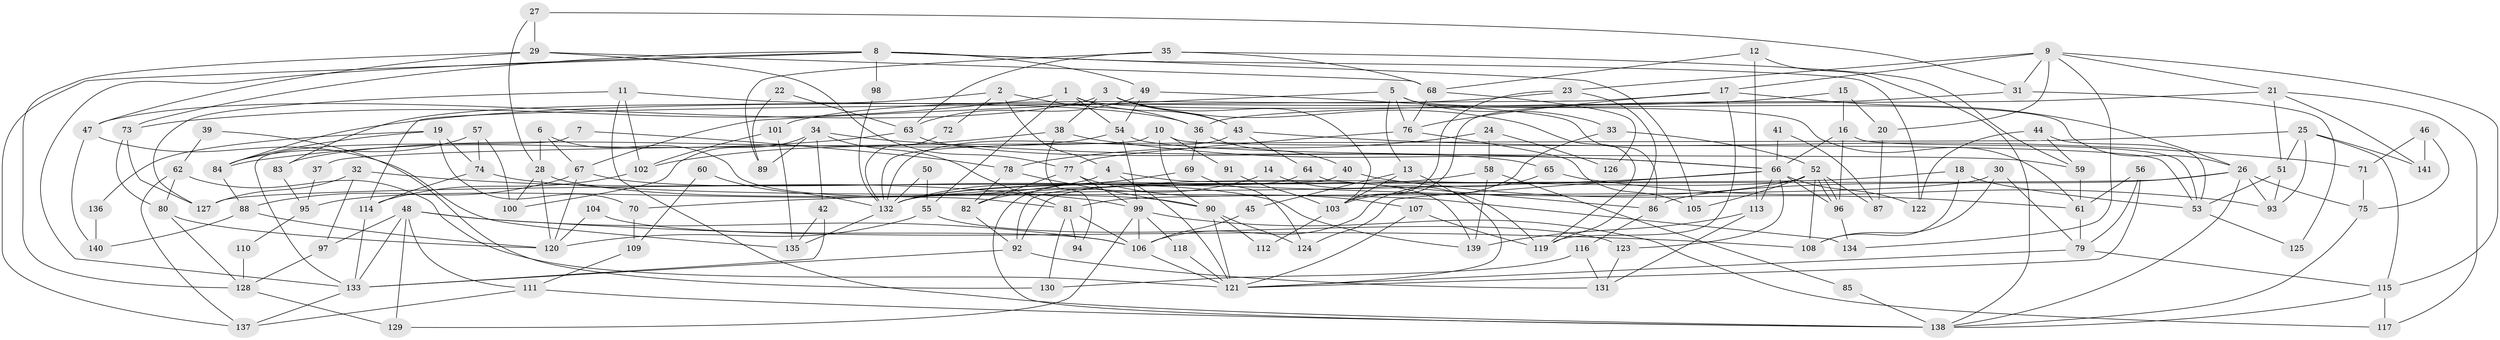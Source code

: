 // Generated by graph-tools (version 1.1) at 2025/50/03/09/25 03:50:04]
// undirected, 141 vertices, 282 edges
graph export_dot {
graph [start="1"]
  node [color=gray90,style=filled];
  1;
  2;
  3;
  4;
  5;
  6;
  7;
  8;
  9;
  10;
  11;
  12;
  13;
  14;
  15;
  16;
  17;
  18;
  19;
  20;
  21;
  22;
  23;
  24;
  25;
  26;
  27;
  28;
  29;
  30;
  31;
  32;
  33;
  34;
  35;
  36;
  37;
  38;
  39;
  40;
  41;
  42;
  43;
  44;
  45;
  46;
  47;
  48;
  49;
  50;
  51;
  52;
  53;
  54;
  55;
  56;
  57;
  58;
  59;
  60;
  61;
  62;
  63;
  64;
  65;
  66;
  67;
  68;
  69;
  70;
  71;
  72;
  73;
  74;
  75;
  76;
  77;
  78;
  79;
  80;
  81;
  82;
  83;
  84;
  85;
  86;
  87;
  88;
  89;
  90;
  91;
  92;
  93;
  94;
  95;
  96;
  97;
  98;
  99;
  100;
  101;
  102;
  103;
  104;
  105;
  106;
  107;
  108;
  109;
  110;
  111;
  112;
  113;
  114;
  115;
  116;
  117;
  118;
  119;
  120;
  121;
  122;
  123;
  124;
  125;
  126;
  127;
  128;
  129;
  130;
  131;
  132;
  133;
  134;
  135;
  136;
  137;
  138;
  139;
  140;
  141;
  1 -- 43;
  1 -- 54;
  1 -- 55;
  1 -- 61;
  1 -- 73;
  2 -- 36;
  2 -- 4;
  2 -- 72;
  2 -- 83;
  3 -- 43;
  3 -- 103;
  3 -- 38;
  3 -- 47;
  3 -- 119;
  4 -- 121;
  4 -- 139;
  4 -- 95;
  5 -- 13;
  5 -- 33;
  5 -- 26;
  5 -- 67;
  5 -- 76;
  6 -- 81;
  6 -- 67;
  6 -- 28;
  7 -- 78;
  7 -- 133;
  8 -- 105;
  8 -- 122;
  8 -- 49;
  8 -- 73;
  8 -- 98;
  8 -- 133;
  8 -- 137;
  9 -- 17;
  9 -- 21;
  9 -- 20;
  9 -- 23;
  9 -- 31;
  9 -- 115;
  9 -- 134;
  10 -- 90;
  10 -- 53;
  10 -- 91;
  10 -- 132;
  11 -- 138;
  11 -- 127;
  11 -- 36;
  11 -- 102;
  12 -- 113;
  12 -- 68;
  12 -- 138;
  13 -- 103;
  13 -- 121;
  13 -- 45;
  14 -- 82;
  14 -- 119;
  15 -- 84;
  15 -- 16;
  15 -- 20;
  16 -- 66;
  16 -- 96;
  16 -- 53;
  17 -- 26;
  17 -- 114;
  17 -- 76;
  17 -- 119;
  18 -- 132;
  18 -- 53;
  18 -- 108;
  19 -- 74;
  19 -- 84;
  19 -- 70;
  19 -- 136;
  20 -- 87;
  21 -- 117;
  21 -- 36;
  21 -- 51;
  21 -- 141;
  22 -- 63;
  22 -- 89;
  23 -- 119;
  23 -- 101;
  23 -- 103;
  24 -- 78;
  24 -- 58;
  24 -- 126;
  25 -- 93;
  25 -- 141;
  25 -- 37;
  25 -- 51;
  25 -- 115;
  26 -- 138;
  26 -- 75;
  26 -- 86;
  26 -- 93;
  26 -- 127;
  27 -- 29;
  27 -- 28;
  27 -- 31;
  28 -- 90;
  28 -- 100;
  28 -- 120;
  29 -- 77;
  29 -- 128;
  29 -- 47;
  29 -- 68;
  30 -- 108;
  30 -- 79;
  30 -- 81;
  31 -- 103;
  31 -- 125;
  32 -- 97;
  32 -- 127;
  32 -- 99;
  33 -- 52;
  33 -- 103;
  34 -- 81;
  34 -- 42;
  34 -- 66;
  34 -- 89;
  34 -- 100;
  35 -- 59;
  35 -- 68;
  35 -- 63;
  35 -- 89;
  36 -- 40;
  36 -- 69;
  37 -- 95;
  38 -- 102;
  38 -- 66;
  38 -- 94;
  39 -- 62;
  39 -- 130;
  40 -- 61;
  40 -- 92;
  41 -- 66;
  41 -- 87;
  42 -- 133;
  42 -- 135;
  43 -- 64;
  43 -- 132;
  43 -- 71;
  44 -- 59;
  44 -- 53;
  44 -- 122;
  45 -- 106;
  46 -- 71;
  46 -- 75;
  46 -- 141;
  47 -- 135;
  47 -- 140;
  48 -- 133;
  48 -- 111;
  48 -- 97;
  48 -- 106;
  48 -- 108;
  48 -- 129;
  49 -- 63;
  49 -- 54;
  49 -- 86;
  50 -- 55;
  50 -- 132;
  51 -- 53;
  51 -- 93;
  52 -- 108;
  52 -- 96;
  52 -- 96;
  52 -- 87;
  52 -- 92;
  52 -- 105;
  52 -- 132;
  53 -- 125;
  54 -- 99;
  54 -- 59;
  54 -- 83;
  55 -- 120;
  55 -- 123;
  56 -- 79;
  56 -- 61;
  56 -- 121;
  57 -- 100;
  57 -- 74;
  57 -- 84;
  58 -- 139;
  58 -- 132;
  58 -- 85;
  59 -- 61;
  60 -- 132;
  60 -- 109;
  61 -- 79;
  62 -- 121;
  62 -- 80;
  62 -- 137;
  63 -- 65;
  63 -- 84;
  64 -- 138;
  64 -- 86;
  65 -- 106;
  65 -- 93;
  66 -- 70;
  66 -- 96;
  66 -- 113;
  66 -- 122;
  66 -- 123;
  66 -- 124;
  67 -- 88;
  67 -- 120;
  67 -- 139;
  68 -- 76;
  68 -- 126;
  69 -- 132;
  69 -- 124;
  70 -- 109;
  71 -- 75;
  72 -- 132;
  73 -- 80;
  73 -- 127;
  74 -- 134;
  74 -- 114;
  75 -- 138;
  76 -- 77;
  76 -- 105;
  77 -- 107;
  77 -- 82;
  77 -- 99;
  78 -- 90;
  78 -- 82;
  79 -- 121;
  79 -- 115;
  80 -- 120;
  80 -- 128;
  81 -- 106;
  81 -- 94;
  81 -- 130;
  82 -- 92;
  83 -- 95;
  84 -- 88;
  85 -- 138;
  86 -- 116;
  88 -- 120;
  88 -- 140;
  90 -- 124;
  90 -- 121;
  90 -- 112;
  91 -- 103;
  92 -- 133;
  92 -- 131;
  95 -- 110;
  96 -- 134;
  97 -- 128;
  98 -- 132;
  99 -- 106;
  99 -- 117;
  99 -- 118;
  99 -- 129;
  101 -- 135;
  101 -- 102;
  102 -- 114;
  103 -- 112;
  104 -- 120;
  104 -- 106;
  106 -- 121;
  107 -- 119;
  107 -- 121;
  109 -- 111;
  110 -- 128;
  111 -- 138;
  111 -- 137;
  113 -- 131;
  113 -- 139;
  114 -- 133;
  115 -- 117;
  115 -- 138;
  116 -- 131;
  116 -- 130;
  118 -- 121;
  123 -- 131;
  128 -- 129;
  132 -- 135;
  133 -- 137;
  136 -- 140;
}
